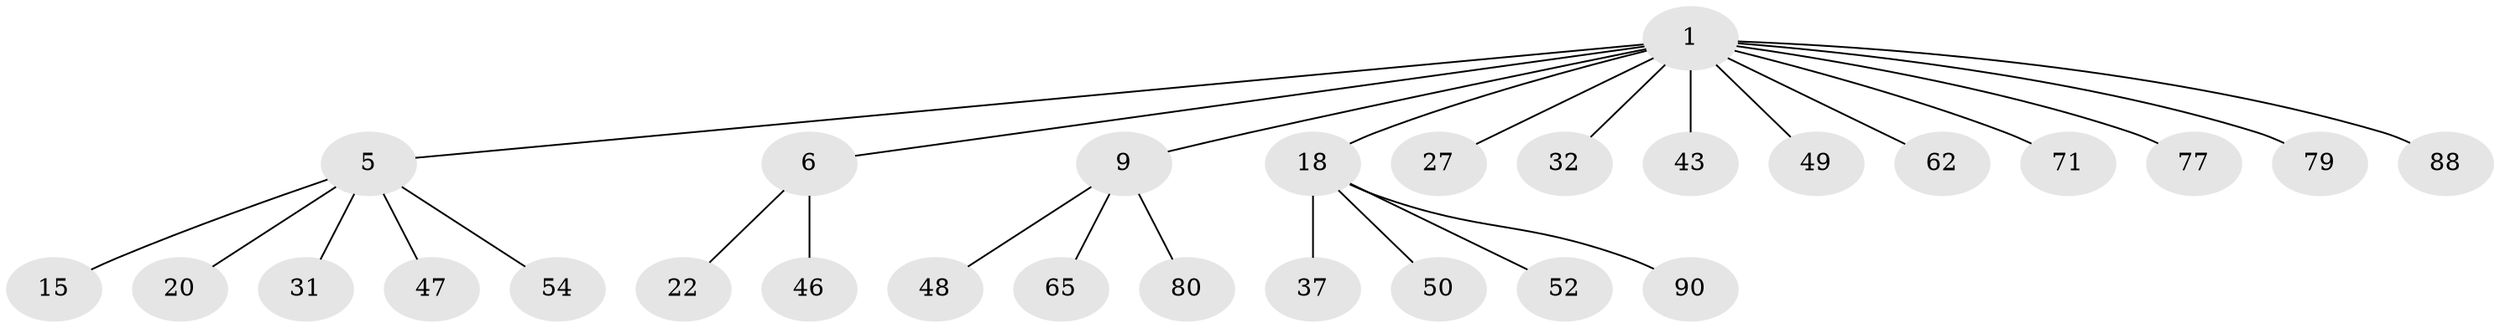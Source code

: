 // original degree distribution, {3: 0.07777777777777778, 6: 0.03333333333333333, 4: 0.08888888888888889, 5: 0.022222222222222223, 2: 0.23333333333333334, 7: 0.011111111111111112, 1: 0.5333333333333333}
// Generated by graph-tools (version 1.1) at 2025/19/03/04/25 18:19:17]
// undirected, 28 vertices, 27 edges
graph export_dot {
graph [start="1"]
  node [color=gray90,style=filled];
  1 [super="+2+13+3"];
  5 [super="+57+39+33+58+8"];
  6 [super="+23+10"];
  9 [super="+11+24+61"];
  15 [super="+36"];
  18 [super="+26"];
  20;
  22;
  27 [super="+72"];
  31 [super="+86+42+59"];
  32 [super="+70+35"];
  37;
  43 [super="+84"];
  46;
  47 [super="+82"];
  48;
  49;
  50;
  52 [super="+64"];
  54;
  62;
  65;
  71;
  77;
  79;
  80;
  88;
  90;
  1 -- 18;
  1 -- 88;
  1 -- 9;
  1 -- 43;
  1 -- 77;
  1 -- 32;
  1 -- 27;
  1 -- 62;
  1 -- 49;
  1 -- 5;
  1 -- 6;
  1 -- 71;
  1 -- 79;
  5 -- 47;
  5 -- 20;
  5 -- 54;
  5 -- 15;
  5 -- 31;
  6 -- 46;
  6 -- 22;
  9 -- 48;
  9 -- 80;
  9 -- 65;
  18 -- 50;
  18 -- 52;
  18 -- 37;
  18 -- 90;
}
